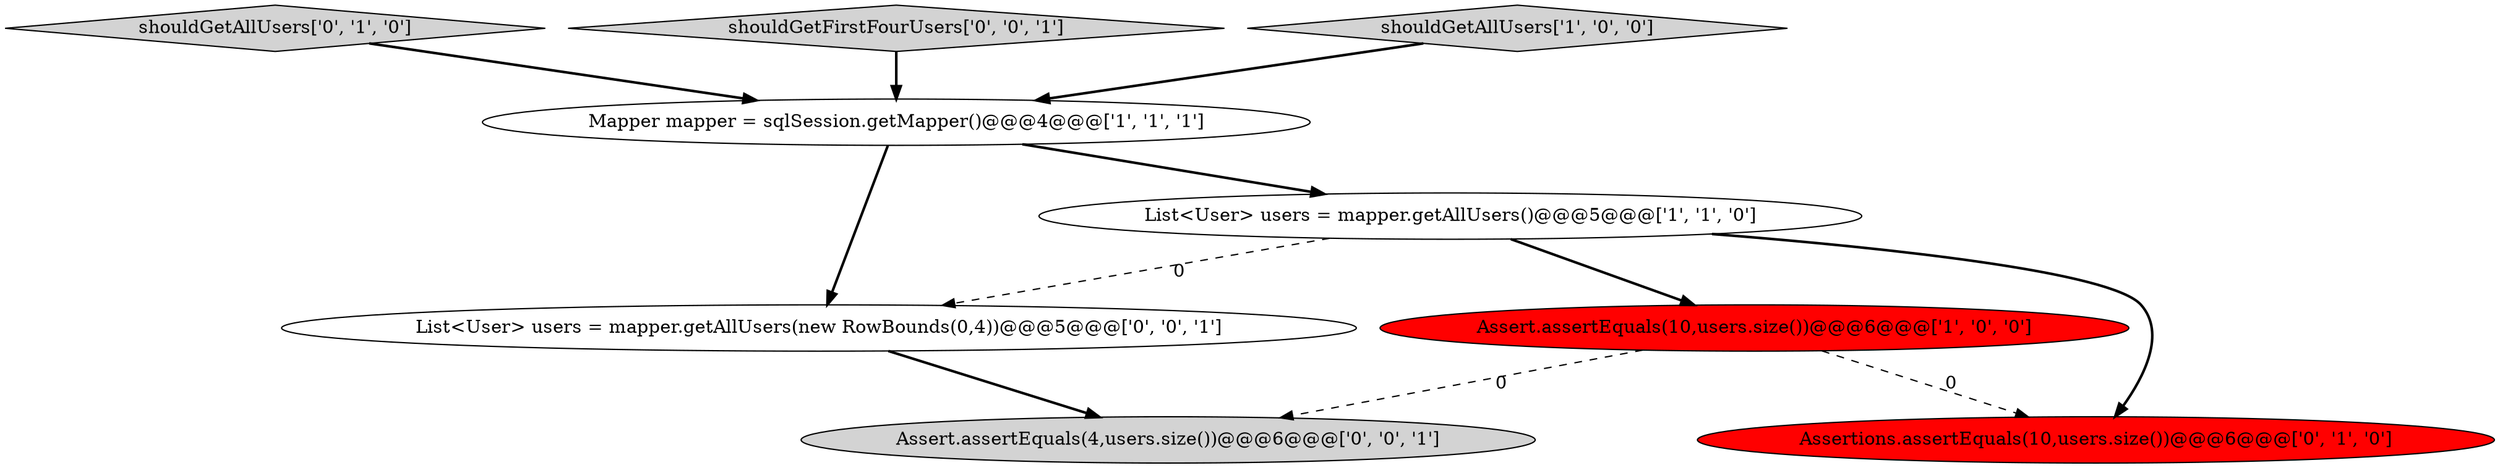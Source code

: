 digraph {
1 [style = filled, label = "Assert.assertEquals(10,users.size())@@@6@@@['1', '0', '0']", fillcolor = red, shape = ellipse image = "AAA1AAABBB1BBB"];
4 [style = filled, label = "shouldGetAllUsers['0', '1', '0']", fillcolor = lightgray, shape = diamond image = "AAA0AAABBB2BBB"];
7 [style = filled, label = "List<User> users = mapper.getAllUsers(new RowBounds(0,4))@@@5@@@['0', '0', '1']", fillcolor = white, shape = ellipse image = "AAA0AAABBB3BBB"];
5 [style = filled, label = "Assertions.assertEquals(10,users.size())@@@6@@@['0', '1', '0']", fillcolor = red, shape = ellipse image = "AAA1AAABBB2BBB"];
8 [style = filled, label = "shouldGetFirstFourUsers['0', '0', '1']", fillcolor = lightgray, shape = diamond image = "AAA0AAABBB3BBB"];
0 [style = filled, label = "shouldGetAllUsers['1', '0', '0']", fillcolor = lightgray, shape = diamond image = "AAA0AAABBB1BBB"];
3 [style = filled, label = "List<User> users = mapper.getAllUsers()@@@5@@@['1', '1', '0']", fillcolor = white, shape = ellipse image = "AAA0AAABBB1BBB"];
2 [style = filled, label = "Mapper mapper = sqlSession.getMapper()@@@4@@@['1', '1', '1']", fillcolor = white, shape = ellipse image = "AAA0AAABBB1BBB"];
6 [style = filled, label = "Assert.assertEquals(4,users.size())@@@6@@@['0', '0', '1']", fillcolor = lightgray, shape = ellipse image = "AAA0AAABBB3BBB"];
3->5 [style = bold, label=""];
7->6 [style = bold, label=""];
4->2 [style = bold, label=""];
2->7 [style = bold, label=""];
1->5 [style = dashed, label="0"];
3->1 [style = bold, label=""];
8->2 [style = bold, label=""];
3->7 [style = dashed, label="0"];
1->6 [style = dashed, label="0"];
2->3 [style = bold, label=""];
0->2 [style = bold, label=""];
}
